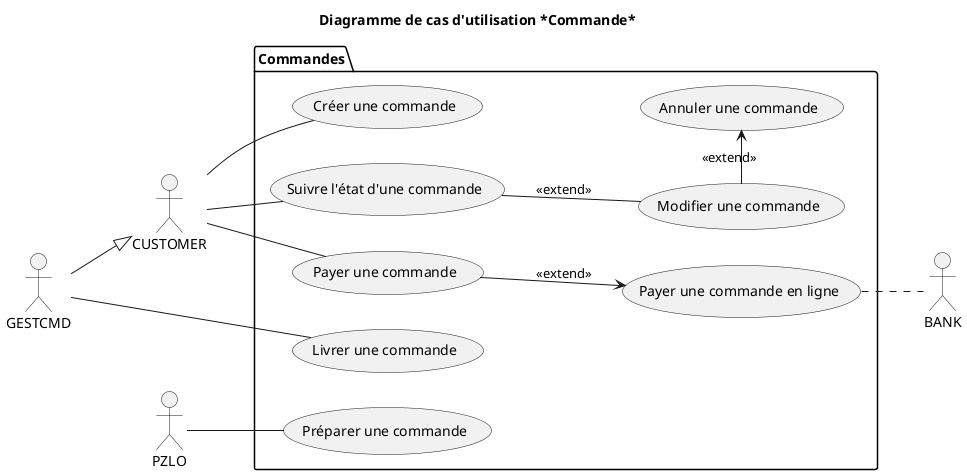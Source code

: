 @startuml 03_commande
title Diagramme de cas d'utilisation *Commande*

' actor Gestionnaire_de_commande as GESTCMD
' actor Client as CUSTOMER
' actor Gestionnaire_de_stock as GESTSTOCK
' actor Pizzaiolo as PZLO
' actor Responsable as BOSS
' actor Banque <<system>> as BANK

package Commandes{
    left to right direction
    (Créer une commande) as CREATE_CMD
    (Préparer une commande) as MAKE_CMD
    (Livrer une commande) as DELIVER_CMD
    (Modifier une commande) as MODIFY_CMD
    (Suivre l'état d'une commande) as FOLLOW_CMD
    (Payer une commande) as PAY_CMD
    (Payer une commande en ligne) as PAY_ONLINE_CMD
    (Annuler une commande) as CANCEL_CMD
}

CUSTOMER -- CREATE_CMD
PZLO -- MAKE_CMD
GESTCMD -- DELIVER_CMD
CUSTOMER -- FOLLOW_CMD
FOLLOW_CMD -- MODIFY_CMD: <<extend>>
MODIFY_CMD -> CANCEL_CMD: <<extend>>
CUSTOMER -- PAY_CMD
PAY_CMD --> PAY_ONLINE_CMD: <<extend>>
PAY_ONLINE_CMD .. BANK
GESTCMD --|> CUSTOMER


@enduml
